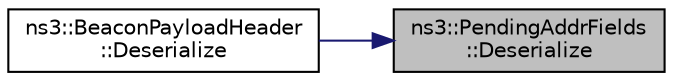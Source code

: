 digraph "ns3::PendingAddrFields::Deserialize"
{
 // LATEX_PDF_SIZE
  edge [fontname="Helvetica",fontsize="10",labelfontname="Helvetica",labelfontsize="10"];
  node [fontname="Helvetica",fontsize="10",shape=record];
  rankdir="RL";
  Node1 [label="ns3::PendingAddrFields\l::Deserialize",height=0.2,width=0.4,color="black", fillcolor="grey75", style="filled", fontcolor="black",tooltip="Deserialize the all the Pending Address Fields."];
  Node1 -> Node2 [dir="back",color="midnightblue",fontsize="10",style="solid",fontname="Helvetica"];
  Node2 [label="ns3::BeaconPayloadHeader\l::Deserialize",height=0.2,width=0.4,color="black", fillcolor="white", style="filled",URL="$classns3_1_1_beacon_payload_header.html#a56c1a64f2733e729a365dd2964435c2f",tooltip=" "];
}

